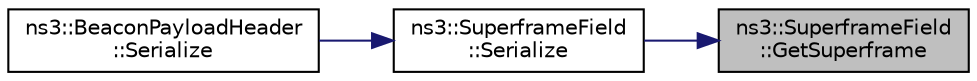 digraph "ns3::SuperframeField::GetSuperframe"
{
 // LATEX_PDF_SIZE
  edge [fontname="Helvetica",fontsize="10",labelfontname="Helvetica",labelfontsize="10"];
  node [fontname="Helvetica",fontsize="10",shape=record];
  rankdir="RL";
  Node1 [label="ns3::SuperframeField\l::GetSuperframe",height=0.2,width=0.4,color="black", fillcolor="grey75", style="filled", fontcolor="black",tooltip="Get the Superframe specification information field."];
  Node1 -> Node2 [dir="back",color="midnightblue",fontsize="10",style="solid",fontname="Helvetica"];
  Node2 [label="ns3::SuperframeField\l::Serialize",height=0.2,width=0.4,color="black", fillcolor="white", style="filled",URL="$classns3_1_1_superframe_field.html#ac3bc9994f90c0635bb3a4c4be910800d",tooltip="Serialize the entire superframe specification field."];
  Node2 -> Node3 [dir="back",color="midnightblue",fontsize="10",style="solid",fontname="Helvetica"];
  Node3 [label="ns3::BeaconPayloadHeader\l::Serialize",height=0.2,width=0.4,color="black", fillcolor="white", style="filled",URL="$classns3_1_1_beacon_payload_header.html#a10b167d8fe9854a25581f0f56239c040",tooltip=" "];
}
